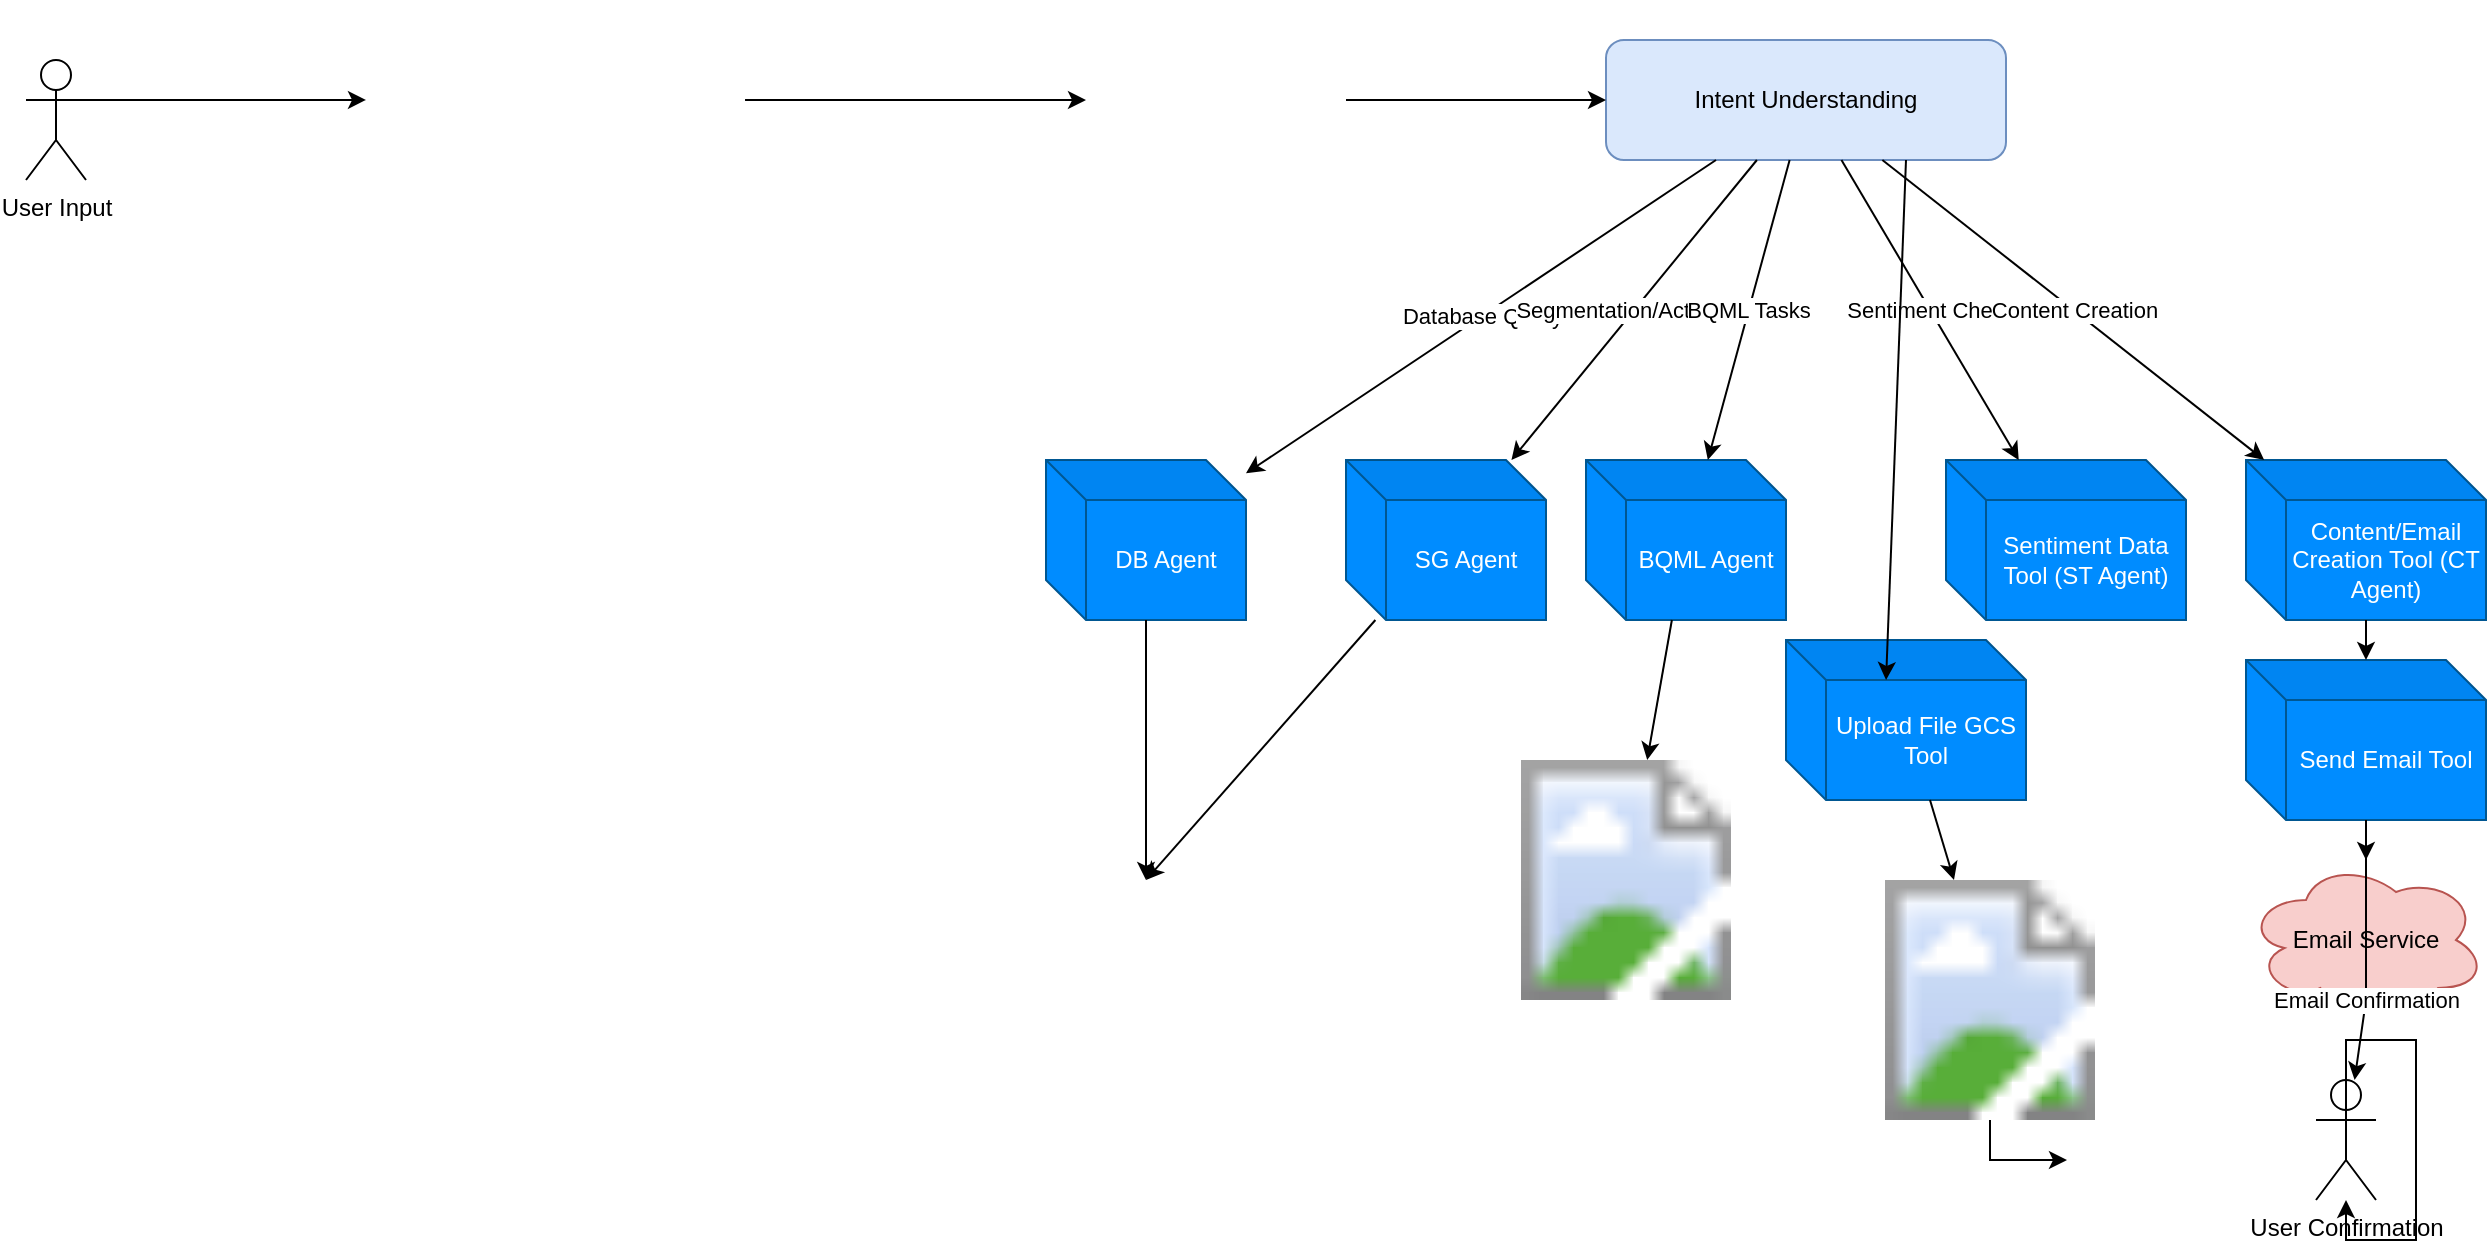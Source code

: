 <mxfile version="27.1.4">
  <diagram name="Page-1" id="D_7MExPlTlx4XFlw4Dkm">
    <mxGraphModel dx="2587" dy="937" grid="1" gridSize="10" guides="1" tooltips="1" connect="1" arrows="1" fold="1" page="1" pageScale="1" pageWidth="850" pageHeight="1100" math="0" shadow="0">
      <root>
        <mxCell id="0" />
        <mxCell id="1" parent="0" />
        <mxCell id="LvZWQXApFUnK-Pe8EVZy-14" style="rounded=0;orthogonalLoop=1;jettySize=auto;html=1;exitX=1;exitY=0.333;exitDx=0;exitDy=0;exitPerimeter=0;" edge="1" parent="1" source="user_input" target="LvZWQXApFUnK-Pe8EVZy-13">
          <mxGeometry relative="1" as="geometry" />
        </mxCell>
        <mxCell id="user_input" value="User Input" style="shape=umlActor;verticalLabelPosition=bottom;verticalAlign=top;html=1;" vertex="1" parent="1">
          <mxGeometry x="-410" y="70" width="30" height="60" as="geometry" />
        </mxCell>
        <mxCell id="intent_understanding" value="Intent Understanding" style="rounded=1;whiteSpace=wrap;html=1;fillColor=#dae8fc;strokeColor=#6c8ebf;" vertex="1" parent="1">
          <mxGeometry x="380" y="60" width="200" height="60" as="geometry" />
        </mxCell>
        <mxCell id="db_agent" value="DB Agent" style="shape=cube;whiteSpace=wrap;html=1;boundedLbl=1;backgroundOutline=1;darkOpacity=0.05;strokeColor=#005792;fillColor=#008cff;fontColor=#ffffff;" vertex="1" parent="1">
          <mxGeometry x="100" y="270" width="100" height="80" as="geometry" />
        </mxCell>
        <mxCell id="sg_agent" value="SG Agent" style="shape=cube;whiteSpace=wrap;html=1;boundedLbl=1;backgroundOutline=1;darkOpacity=0.05;strokeColor=#005792;fillColor=#008cff;fontColor=#ffffff;" vertex="1" parent="1">
          <mxGeometry x="250" y="270" width="100" height="80" as="geometry" />
        </mxCell>
        <mxCell id="bqml_agent_main" value="BQML Agent" style="shape=cube;whiteSpace=wrap;html=1;boundedLbl=1;backgroundOutline=1;darkOpacity=0.05;strokeColor=#005792;fillColor=#008cff;fontColor=#ffffff;" vertex="1" parent="1">
          <mxGeometry x="370" y="270" width="100" height="80" as="geometry" />
        </mxCell>
        <mxCell id="st_agent" value="Sentiment Data Tool (ST Agent)" style="shape=cube;whiteSpace=wrap;html=1;boundedLbl=1;backgroundOutline=1;darkOpacity=0.05;strokeColor=#005792;fillColor=#008cff;fontColor=#ffffff;" vertex="1" parent="1">
          <mxGeometry x="550" y="270" width="120" height="80" as="geometry" />
        </mxCell>
        <mxCell id="ct_agent" value="Content/Email Creation Tool (CT Agent)" style="shape=cube;whiteSpace=wrap;html=1;boundedLbl=1;backgroundOutline=1;darkOpacity=0.05;strokeColor=#005792;fillColor=#008cff;fontColor=#ffffff;" vertex="1" parent="1">
          <mxGeometry x="700" y="270" width="120" height="80" as="geometry" />
        </mxCell>
        <mxCell id="edge_intent_to_db" value="Database Query" style="endArrow=classic;html=1;rounded=0;" edge="1" parent="1" source="intent_understanding" target="db_agent">
          <mxGeometry width="50" height="50" relative="1" as="geometry">
            <mxPoint x="320" y="210" as="sourcePoint" />
            <mxPoint x="150" y="270" as="targetPoint" />
          </mxGeometry>
        </mxCell>
        <mxCell id="edge_intent_to_sg" value="Segmentation/Activation" style="endArrow=classic;html=1;rounded=0;" edge="1" parent="1" source="intent_understanding" target="sg_agent">
          <mxGeometry width="50" height="50" relative="1" as="geometry">
            <mxPoint x="350" y="210" as="sourcePoint" />
            <mxPoint x="300" y="270" as="targetPoint" />
          </mxGeometry>
        </mxCell>
        <mxCell id="edge_intent_to_bqml" value="BQML Tasks" style="endArrow=classic;html=1;rounded=0;" edge="1" parent="1" source="intent_understanding" target="bqml_agent_main">
          <mxGeometry width="50" height="50" relative="1" as="geometry">
            <mxPoint x="400" y="210" as="sourcePoint" />
            <mxPoint x="450" y="270" as="targetPoint" />
          </mxGeometry>
        </mxCell>
        <mxCell id="edge_intent_to_st" value="Sentiment Check" style="endArrow=classic;html=1;rounded=0;" edge="1" parent="1" source="intent_understanding" target="st_agent">
          <mxGeometry width="50" height="50" relative="1" as="geometry">
            <mxPoint x="450" y="210" as="sourcePoint" />
            <mxPoint x="600" y="270" as="targetPoint" />
          </mxGeometry>
        </mxCell>
        <mxCell id="edge_intent_to_ct" value="Content Creation" style="endArrow=classic;html=1;rounded=0;" edge="1" parent="1" source="intent_understanding" target="ct_agent">
          <mxGeometry width="50" height="50" relative="1" as="geometry">
            <mxPoint x="480" y="210" as="sourcePoint" />
            <mxPoint x="750" y="270" as="targetPoint" />
          </mxGeometry>
        </mxCell>
        <mxCell id="edge_db_agent_to_db" value="" style="endArrow=classic;html=1;rounded=0;" edge="1" parent="1" source="db_agent" target="LvZWQXApFUnK-Pe8EVZy-6">
          <mxGeometry width="50" height="50" relative="1" as="geometry">
            <mxPoint x="150" y="350" as="sourcePoint" />
            <mxPoint x="141.579" y="470" as="targetPoint" />
          </mxGeometry>
        </mxCell>
        <mxCell id="edge_sg_agent_to_db" value="" style="endArrow=classic;html=1;rounded=0;entryX=0.5;entryY=0;entryDx=0;entryDy=0;" edge="1" parent="1" source="sg_agent" target="LvZWQXApFUnK-Pe8EVZy-6">
          <mxGeometry width="50" height="50" relative="1" as="geometry">
            <mxPoint x="300" y="350" as="sourcePoint" />
            <mxPoint x="165.263" y="470" as="targetPoint" />
          </mxGeometry>
        </mxCell>
        <mxCell id="bqml" value="" style="html=1;whiteSpace=wrap;aspect=fixed;verticalLabelPosition=bottom;verticalAlign=top;image;imageBackground=none;image=https://miro.medium.com/v2/resize:fit:432/1*pvVDNpYIofx0P1TS-0SMRQ.png;" vertex="1" parent="1">
          <mxGeometry x="330" y="420" width="120" height="120" as="geometry" />
        </mxCell>
        <mxCell id="edge_bqml_agent_to_bqml" value="" style="endArrow=classic;html=1;rounded=0;" edge="1" parent="1" source="bqml_agent_main" target="bqml">
          <mxGeometry width="50" height="50" relative="1" as="geometry">
            <mxPoint x="450" y="350" as="sourcePoint" />
            <mxPoint x="450" y="430" as="targetPoint" />
          </mxGeometry>
        </mxCell>
        <mxCell id="LvZWQXApFUnK-Pe8EVZy-2" style="edgeStyle=orthogonalEdgeStyle;rounded=0;orthogonalLoop=1;jettySize=auto;html=1;" edge="1" parent="1" source="gcs">
          <mxGeometry relative="1" as="geometry">
            <mxPoint x="610" y="620" as="targetPoint" />
          </mxGeometry>
        </mxCell>
        <mxCell id="gcs" value="" style="html=1;whiteSpace=wrap;aspect=fixed;verticalLabelPosition=bottom;verticalAlign=top;image;imageBackground=none;image=https://media.fab.com/image_previews/gallery_images/33e33049-54f7-4970-8675-44a5aaf0c563/19a17877-b072-4669-80fd-658e69d283ae.png;" vertex="1" parent="1">
          <mxGeometry x="500" y="480" width="144" height="120" as="geometry" />
        </mxCell>
        <mxCell id="upload_file_gcs_tool" value="Upload File GCS Tool" style="shape=cube;whiteSpace=wrap;html=1;boundedLbl=1;backgroundOutline=1;darkOpacity=0.05;strokeColor=#005792;fillColor=#008cff;fontColor=#ffffff;" vertex="1" parent="1">
          <mxGeometry x="470" y="360" width="120" height="80" as="geometry" />
        </mxCell>
        <mxCell id="edge_gcs_tool_to_gcs" value="" style="endArrow=classic;html=1;rounded=0;" edge="1" parent="1" source="upload_file_gcs_tool" target="gcs">
          <mxGeometry width="50" height="50" relative="1" as="geometry">
            <mxPoint x="610" y="450" as="sourcePoint" />
            <mxPoint x="610" y="430" as="targetPoint" />
          </mxGeometry>
        </mxCell>
        <mxCell id="send_email_tool" value="Send Email Tool" style="shape=cube;whiteSpace=wrap;html=1;boundedLbl=1;backgroundOutline=1;darkOpacity=0.05;strokeColor=#005792;fillColor=#008cff;fontColor=#ffffff;" vertex="1" parent="1">
          <mxGeometry x="700" y="370" width="120" height="80" as="geometry" />
        </mxCell>
        <mxCell id="edge_ct_agent_to_send_email" value="" style="endArrow=classic;html=1;rounded=0;" edge="1" parent="1" source="ct_agent" target="send_email_tool">
          <mxGeometry width="50" height="50" relative="1" as="geometry">
            <mxPoint x="760" y="350" as="sourcePoint" />
            <mxPoint x="760" y="370" as="targetPoint" />
          </mxGeometry>
        </mxCell>
        <mxCell id="email_service" value="Email Service" style="shape=cloud;whiteSpace=wrap;html=1;fillColor=#f8cecc;strokeColor=#b85450;" vertex="1" parent="1">
          <mxGeometry x="700" y="470" width="120" height="80" as="geometry" />
        </mxCell>
        <mxCell id="edge_send_email_to_email_service" value="" style="endArrow=classic;html=1;rounded=0;" edge="1" parent="1" source="send_email_tool" target="email_service">
          <mxGeometry width="50" height="50" relative="1" as="geometry">
            <mxPoint x="760" y="450" as="sourcePoint" />
            <mxPoint x="760" y="470" as="targetPoint" />
          </mxGeometry>
        </mxCell>
        <mxCell id="user_confirmation" value="User Confirmation" style="shape=umlActor;verticalLabelPosition=bottom;verticalAlign=top;html=1;" vertex="1" parent="1">
          <mxGeometry x="735" y="580" width="30" height="60" as="geometry" />
        </mxCell>
        <mxCell id="edge_email_service_to_user_confirmation" value="Email Confirmation" style="endArrow=classic;html=1;rounded=0;" edge="1" parent="1" source="send_email_tool" target="user_confirmation">
          <mxGeometry x="0.38" width="50" height="50" relative="1" as="geometry">
            <mxPoint x="760" y="450" as="sourcePoint" />
            <mxPoint x="760" y="580" as="targetPoint" />
            <Array as="points">
              <mxPoint x="760" y="540" />
            </Array>
            <mxPoint as="offset" />
          </mxGeometry>
        </mxCell>
        <mxCell id="LvZWQXApFUnK-Pe8EVZy-1" style="edgeStyle=orthogonalEdgeStyle;rounded=0;orthogonalLoop=1;jettySize=auto;html=1;exitX=0.5;exitY=0.5;exitDx=0;exitDy=0;exitPerimeter=0;" edge="1" parent="1" source="user_confirmation" target="user_confirmation">
          <mxGeometry relative="1" as="geometry" />
        </mxCell>
        <mxCell id="LvZWQXApFUnK-Pe8EVZy-6" value="" style="shape=image;verticalLabelPosition=bottom;labelBackgroundColor=default;verticalAlign=top;aspect=fixed;imageAspect=0;image=https://cxl.com/wp-content/uploads/2019/10/google-bigquery-logo-1.png;" vertex="1" parent="1">
          <mxGeometry x="76.09" y="480" width="147.82" height="83.27" as="geometry" />
        </mxCell>
        <mxCell id="LvZWQXApFUnK-Pe8EVZy-8" style="rounded=0;orthogonalLoop=1;jettySize=auto;html=1;exitX=0.75;exitY=1;exitDx=0;exitDy=0;entryX=0.417;entryY=0.25;entryDx=0;entryDy=0;entryPerimeter=0;" edge="1" parent="1" source="intent_understanding" target="upload_file_gcs_tool">
          <mxGeometry relative="1" as="geometry" />
        </mxCell>
        <mxCell id="LvZWQXApFUnK-Pe8EVZy-17" style="edgeStyle=orthogonalEdgeStyle;rounded=0;orthogonalLoop=1;jettySize=auto;html=1;" edge="1" parent="1" source="LvZWQXApFUnK-Pe8EVZy-13" target="LvZWQXApFUnK-Pe8EVZy-15">
          <mxGeometry relative="1" as="geometry" />
        </mxCell>
        <mxCell id="LvZWQXApFUnK-Pe8EVZy-13" value="" style="shape=image;verticalLabelPosition=bottom;labelBackgroundColor=default;verticalAlign=top;aspect=fixed;imageAspect=0;image=https://miro.medium.com/v2/resize:fit:1200/1*-EyccfIyyvstrjlh3qSjuw.png;" vertex="1" parent="1">
          <mxGeometry x="-240" y="40.24" width="189.52" height="99.5" as="geometry" />
        </mxCell>
        <mxCell id="LvZWQXApFUnK-Pe8EVZy-16" style="edgeStyle=orthogonalEdgeStyle;rounded=0;orthogonalLoop=1;jettySize=auto;html=1;" edge="1" parent="1" source="LvZWQXApFUnK-Pe8EVZy-15" target="intent_understanding">
          <mxGeometry relative="1" as="geometry" />
        </mxCell>
        <mxCell id="LvZWQXApFUnK-Pe8EVZy-15" value="" style="shape=image;verticalLabelPosition=bottom;labelBackgroundColor=default;verticalAlign=top;aspect=fixed;imageAspect=0;image=https://www.gstatic.com/lamda/images/gemini_thumbnail_v2_55a4e3be7b83404a620e5.jpg;" vertex="1" parent="1">
          <mxGeometry x="120" y="55.87" width="130" height="68.25" as="geometry" />
        </mxCell>
      </root>
    </mxGraphModel>
  </diagram>
</mxfile>
